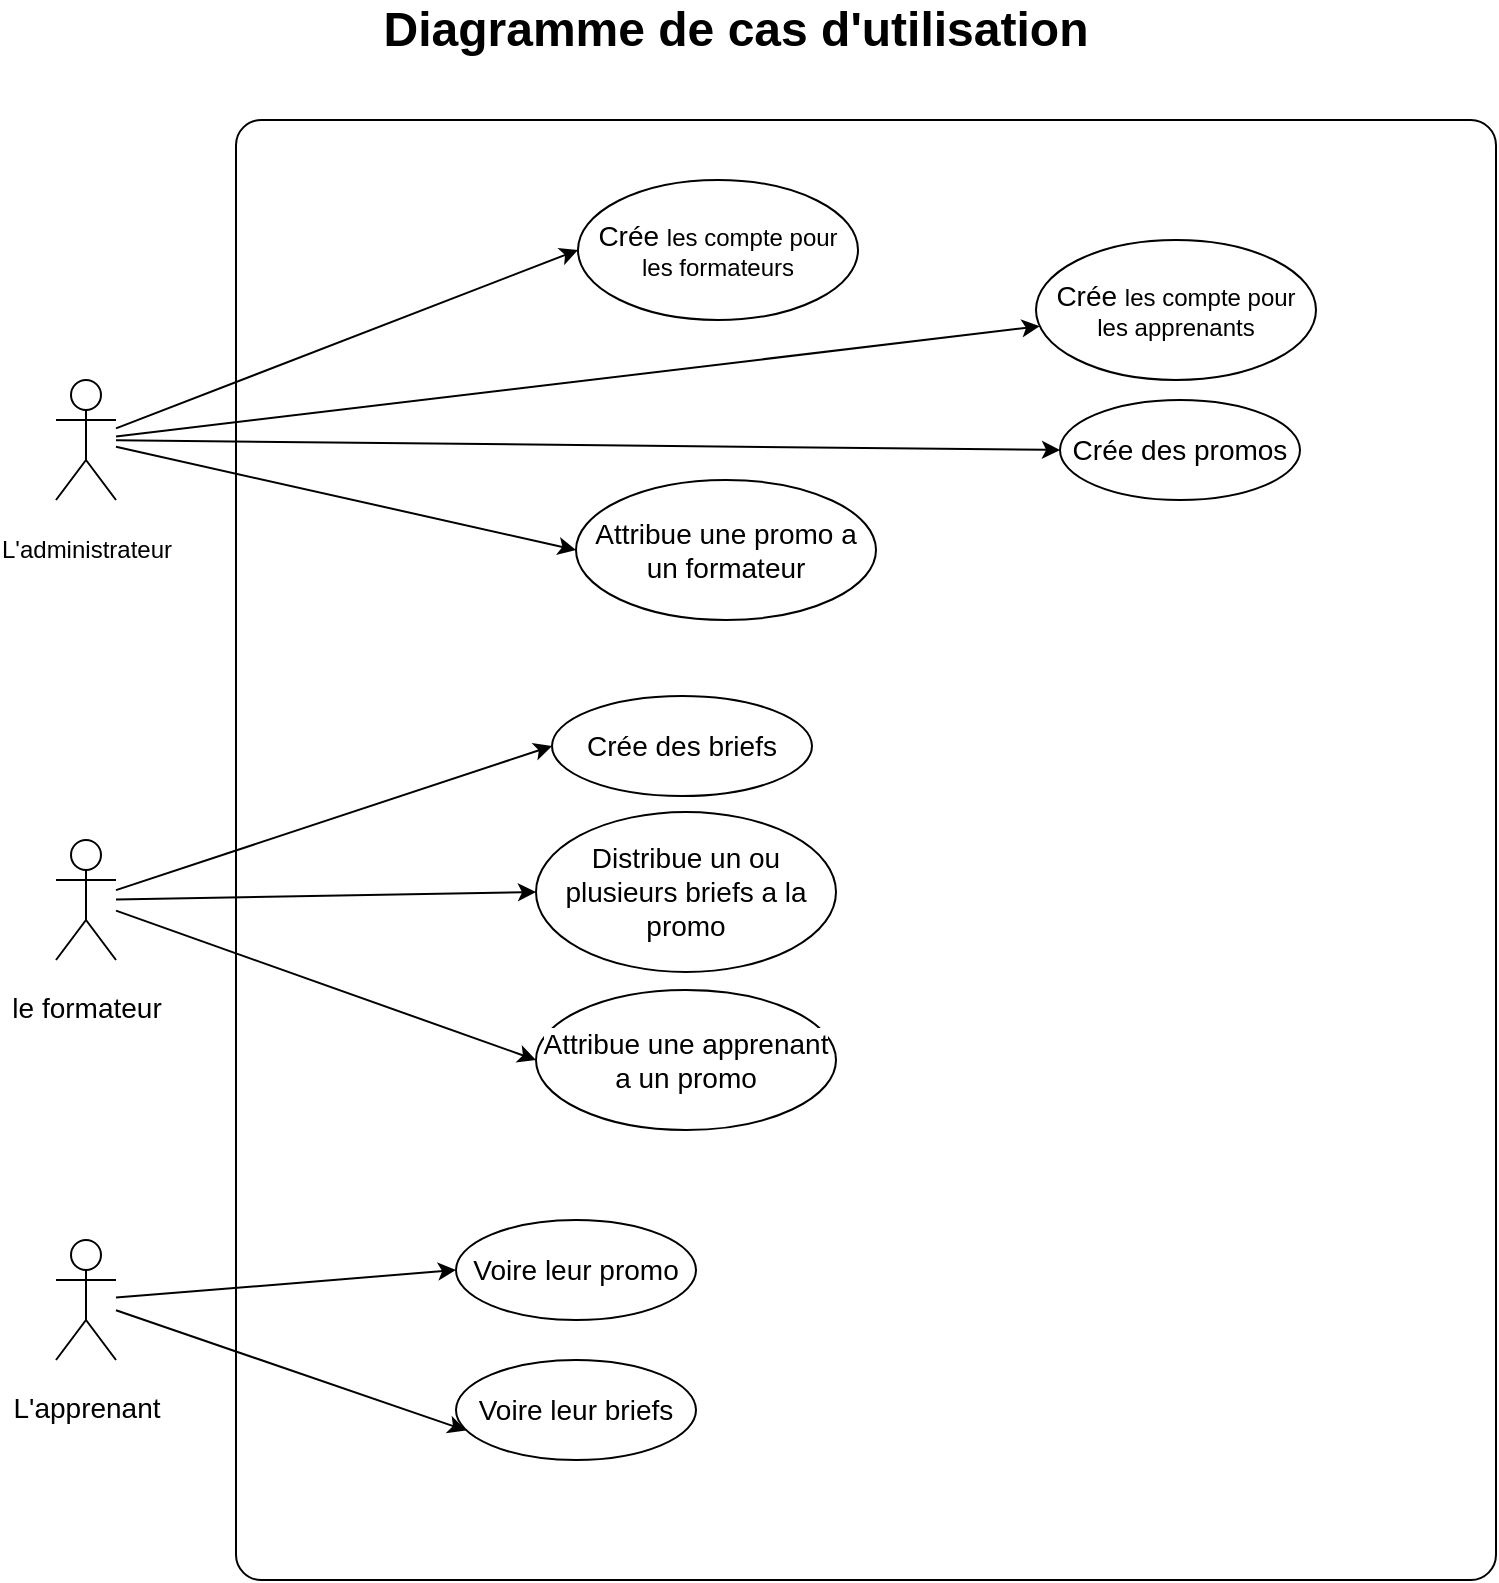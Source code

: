 <mxfile version="20.3.0" type="device"><diagram id="XOnsY3qGpB_ukDObhGDd" name="Page-1"><mxGraphModel dx="868" dy="553" grid="1" gridSize="10" guides="1" tooltips="1" connect="1" arrows="1" fold="1" page="1" pageScale="1" pageWidth="850" pageHeight="1100" math="0" shadow="0"><root><mxCell id="0"/><mxCell id="1" parent="0"/><mxCell id="eqc3wVcJeiabOOFeTULN-1" value="" style="rounded=1;whiteSpace=wrap;html=1;arcSize=2;" parent="1" vertex="1"><mxGeometry x="170" y="80" width="630" height="730" as="geometry"/></mxCell><mxCell id="Ar_UeY85rtDw13q_BDt4-1" value="&lt;font style=&quot;font-size: 24px;&quot;&gt;&lt;b&gt;Diagramme de cas d'utilisation&lt;/b&gt;&lt;/font&gt;" style="text;html=1;strokeColor=none;fillColor=none;align=center;verticalAlign=middle;whiteSpace=wrap;rounded=0;" parent="1" vertex="1"><mxGeometry x="220" y="20" width="400" height="30" as="geometry"/></mxCell><mxCell id="Ar_UeY85rtDw13q_BDt4-19" style="edgeStyle=none;rounded=0;orthogonalLoop=1;jettySize=auto;html=1;entryX=0;entryY=0.5;entryDx=0;entryDy=0;fontSize=12;" parent="1" source="Ar_UeY85rtDw13q_BDt4-2" target="Ar_UeY85rtDw13q_BDt4-9" edge="1"><mxGeometry relative="1" as="geometry"/></mxCell><mxCell id="Ar_UeY85rtDw13q_BDt4-20" style="edgeStyle=none;rounded=0;orthogonalLoop=1;jettySize=auto;html=1;fontSize=12;" parent="1" source="Ar_UeY85rtDw13q_BDt4-2" target="Ar_UeY85rtDw13q_BDt4-11" edge="1"><mxGeometry relative="1" as="geometry"/></mxCell><mxCell id="Ar_UeY85rtDw13q_BDt4-21" style="edgeStyle=none;rounded=0;orthogonalLoop=1;jettySize=auto;html=1;entryX=0;entryY=0.5;entryDx=0;entryDy=0;fontSize=12;" parent="1" source="Ar_UeY85rtDw13q_BDt4-2" target="Ar_UeY85rtDw13q_BDt4-12" edge="1"><mxGeometry relative="1" as="geometry"/></mxCell><mxCell id="Ar_UeY85rtDw13q_BDt4-22" style="edgeStyle=none;rounded=0;orthogonalLoop=1;jettySize=auto;html=1;entryX=0;entryY=0.5;entryDx=0;entryDy=0;fontSize=12;" parent="1" source="Ar_UeY85rtDw13q_BDt4-2" target="Ar_UeY85rtDw13q_BDt4-13" edge="1"><mxGeometry relative="1" as="geometry"/></mxCell><mxCell id="Ar_UeY85rtDw13q_BDt4-2" value="&lt;font style=&quot;font-size: 12px;&quot;&gt;L'administrateur&lt;br&gt;&lt;/font&gt;" style="shape=umlActor;verticalLabelPosition=bottom;verticalAlign=top;html=1;outlineConnect=0;fontSize=24;" parent="1" vertex="1"><mxGeometry x="80" y="210" width="30" height="60" as="geometry"/></mxCell><mxCell id="Ar_UeY85rtDw13q_BDt4-24" style="edgeStyle=none;rounded=0;orthogonalLoop=1;jettySize=auto;html=1;entryX=0;entryY=0.5;entryDx=0;entryDy=0;fontSize=12;" parent="1" source="Ar_UeY85rtDw13q_BDt4-3" target="Ar_UeY85rtDw13q_BDt4-17" edge="1"><mxGeometry relative="1" as="geometry"/></mxCell><mxCell id="Ar_UeY85rtDw13q_BDt4-25" style="edgeStyle=none;rounded=0;orthogonalLoop=1;jettySize=auto;html=1;entryX=0;entryY=0.5;entryDx=0;entryDy=0;fontSize=12;" parent="1" source="Ar_UeY85rtDw13q_BDt4-3" target="Ar_UeY85rtDw13q_BDt4-18" edge="1"><mxGeometry relative="1" as="geometry"/></mxCell><mxCell id="uiw7OXYQwd4NNBddimRo-2" style="rounded=0;orthogonalLoop=1;jettySize=auto;html=1;entryX=0;entryY=0.5;entryDx=0;entryDy=0;" edge="1" parent="1" source="Ar_UeY85rtDw13q_BDt4-3" target="uiw7OXYQwd4NNBddimRo-1"><mxGeometry relative="1" as="geometry"/></mxCell><mxCell id="Ar_UeY85rtDw13q_BDt4-3" value="&lt;span style=&quot;font-family: &amp;quot;Nunito Sans&amp;quot;, sans-serif; font-size: 14px; text-align: start; background-color: rgb(255, 255, 255);&quot;&gt;le formateur&lt;/span&gt;" style="shape=umlActor;verticalLabelPosition=bottom;verticalAlign=top;html=1;outlineConnect=0;fontSize=24;" parent="1" vertex="1"><mxGeometry x="80" y="440" width="30" height="60" as="geometry"/></mxCell><mxCell id="Ar_UeY85rtDw13q_BDt4-29" style="edgeStyle=none;rounded=0;orthogonalLoop=1;jettySize=auto;html=1;entryX=0;entryY=0.5;entryDx=0;entryDy=0;fontSize=14;" parent="1" source="Ar_UeY85rtDw13q_BDt4-4" target="Ar_UeY85rtDw13q_BDt4-26" edge="1"><mxGeometry relative="1" as="geometry"/></mxCell><mxCell id="Ar_UeY85rtDw13q_BDt4-30" style="edgeStyle=none;rounded=0;orthogonalLoop=1;jettySize=auto;html=1;entryX=0.042;entryY=0.705;entryDx=0;entryDy=0;entryPerimeter=0;fontSize=14;" parent="1" source="Ar_UeY85rtDw13q_BDt4-4" target="Ar_UeY85rtDw13q_BDt4-27" edge="1"><mxGeometry relative="1" as="geometry"/></mxCell><mxCell id="Ar_UeY85rtDw13q_BDt4-4" value="&lt;span style=&quot;font-family: &amp;quot;Nunito Sans&amp;quot;, sans-serif; font-size: 14px; text-align: start; background-color: rgb(255, 255, 255);&quot;&gt;L'apprenant&lt;/span&gt;" style="shape=umlActor;verticalLabelPosition=bottom;verticalAlign=top;html=1;outlineConnect=0;fontSize=24;" parent="1" vertex="1"><mxGeometry x="80" y="640" width="30" height="60" as="geometry"/></mxCell><mxCell id="Ar_UeY85rtDw13q_BDt4-9" value="&lt;span style=&quot;font-family: &amp;quot;Nunito Sans&amp;quot;, sans-serif; font-size: 14px; text-align: start; background-color: rgb(255, 255, 255);&quot;&gt;Crée &lt;/span&gt;les compte pour les formateurs" style="ellipse;whiteSpace=wrap;html=1;fontSize=12;" parent="1" vertex="1"><mxGeometry x="341" y="110" width="140" height="70" as="geometry"/></mxCell><mxCell id="Ar_UeY85rtDw13q_BDt4-11" value="&lt;span style=&quot;font-family: &amp;quot;Nunito Sans&amp;quot;, sans-serif; font-size: 14px; text-align: start; background-color: rgb(255, 255, 255);&quot;&gt;Crée &lt;/span&gt;les compte pour les apprenants" style="ellipse;whiteSpace=wrap;html=1;fontSize=12;" parent="1" vertex="1"><mxGeometry x="570" y="140" width="140" height="70" as="geometry"/></mxCell><mxCell id="Ar_UeY85rtDw13q_BDt4-12" value="&lt;span style=&quot;font-family: &amp;quot;Nunito Sans&amp;quot;, sans-serif; font-size: 14px; text-align: start; background-color: rgb(255, 255, 255);&quot;&gt;Crée des promos&lt;/span&gt;" style="ellipse;whiteSpace=wrap;html=1;fontSize=12;" parent="1" vertex="1"><mxGeometry x="582" y="220" width="120" height="50" as="geometry"/></mxCell><mxCell id="Ar_UeY85rtDw13q_BDt4-13" value="&lt;div style=&quot;&quot;&gt;&lt;span style=&quot;font-family: &amp;quot;Nunito Sans&amp;quot;, sans-serif; font-size: 14px; background-color: rgb(255, 255, 255);&quot;&gt;Attribue une promo a un formateur&lt;/span&gt;&lt;br&gt;&lt;/div&gt;" style="ellipse;whiteSpace=wrap;html=1;fontSize=12;" parent="1" vertex="1"><mxGeometry x="340" y="260" width="150" height="70" as="geometry"/></mxCell><mxCell id="Ar_UeY85rtDw13q_BDt4-17" value="&lt;span style=&quot;font-family: &amp;quot;Nunito Sans&amp;quot;, sans-serif; font-size: 14px; text-align: start; background-color: rgb(255, 255, 255);&quot;&gt;Crée des briefs&lt;/span&gt;" style="ellipse;whiteSpace=wrap;html=1;fontSize=12;" parent="1" vertex="1"><mxGeometry x="328" y="368" width="130" height="50" as="geometry"/></mxCell><mxCell id="Ar_UeY85rtDw13q_BDt4-18" value="&lt;span style=&quot;font-family: &amp;quot;Nunito Sans&amp;quot;, sans-serif; font-size: 14px; text-align: start; background-color: rgb(255, 255, 255);&quot;&gt;Distribue un ou plusieurs briefs a la promo&lt;/span&gt;" style="ellipse;whiteSpace=wrap;html=1;fontSize=12;" parent="1" vertex="1"><mxGeometry x="320" y="426" width="150" height="80" as="geometry"/></mxCell><mxCell id="Ar_UeY85rtDw13q_BDt4-26" value="&lt;font style=&quot;font-size: 14px;&quot;&gt;Voire leur promo&lt;/font&gt;" style="ellipse;whiteSpace=wrap;html=1;fontSize=12;" parent="1" vertex="1"><mxGeometry x="280" y="630" width="120" height="50" as="geometry"/></mxCell><mxCell id="Ar_UeY85rtDw13q_BDt4-27" value="&lt;font style=&quot;font-size: 14px;&quot;&gt;Voire leur briefs&lt;/font&gt;" style="ellipse;whiteSpace=wrap;html=1;fontSize=12;" parent="1" vertex="1"><mxGeometry x="280" y="700" width="120" height="50" as="geometry"/></mxCell><mxCell id="uiw7OXYQwd4NNBddimRo-1" value="&lt;div style=&quot;&quot;&gt;&lt;span style=&quot;font-family: &amp;quot;Nunito Sans&amp;quot;, sans-serif; font-size: 14px; background-color: rgb(255, 255, 255);&quot;&gt;Attribue une apprenant a un promo&lt;/span&gt;&lt;br&gt;&lt;/div&gt;" style="ellipse;whiteSpace=wrap;html=1;fontSize=12;" vertex="1" parent="1"><mxGeometry x="320" y="515" width="150" height="70" as="geometry"/></mxCell></root></mxGraphModel></diagram></mxfile>